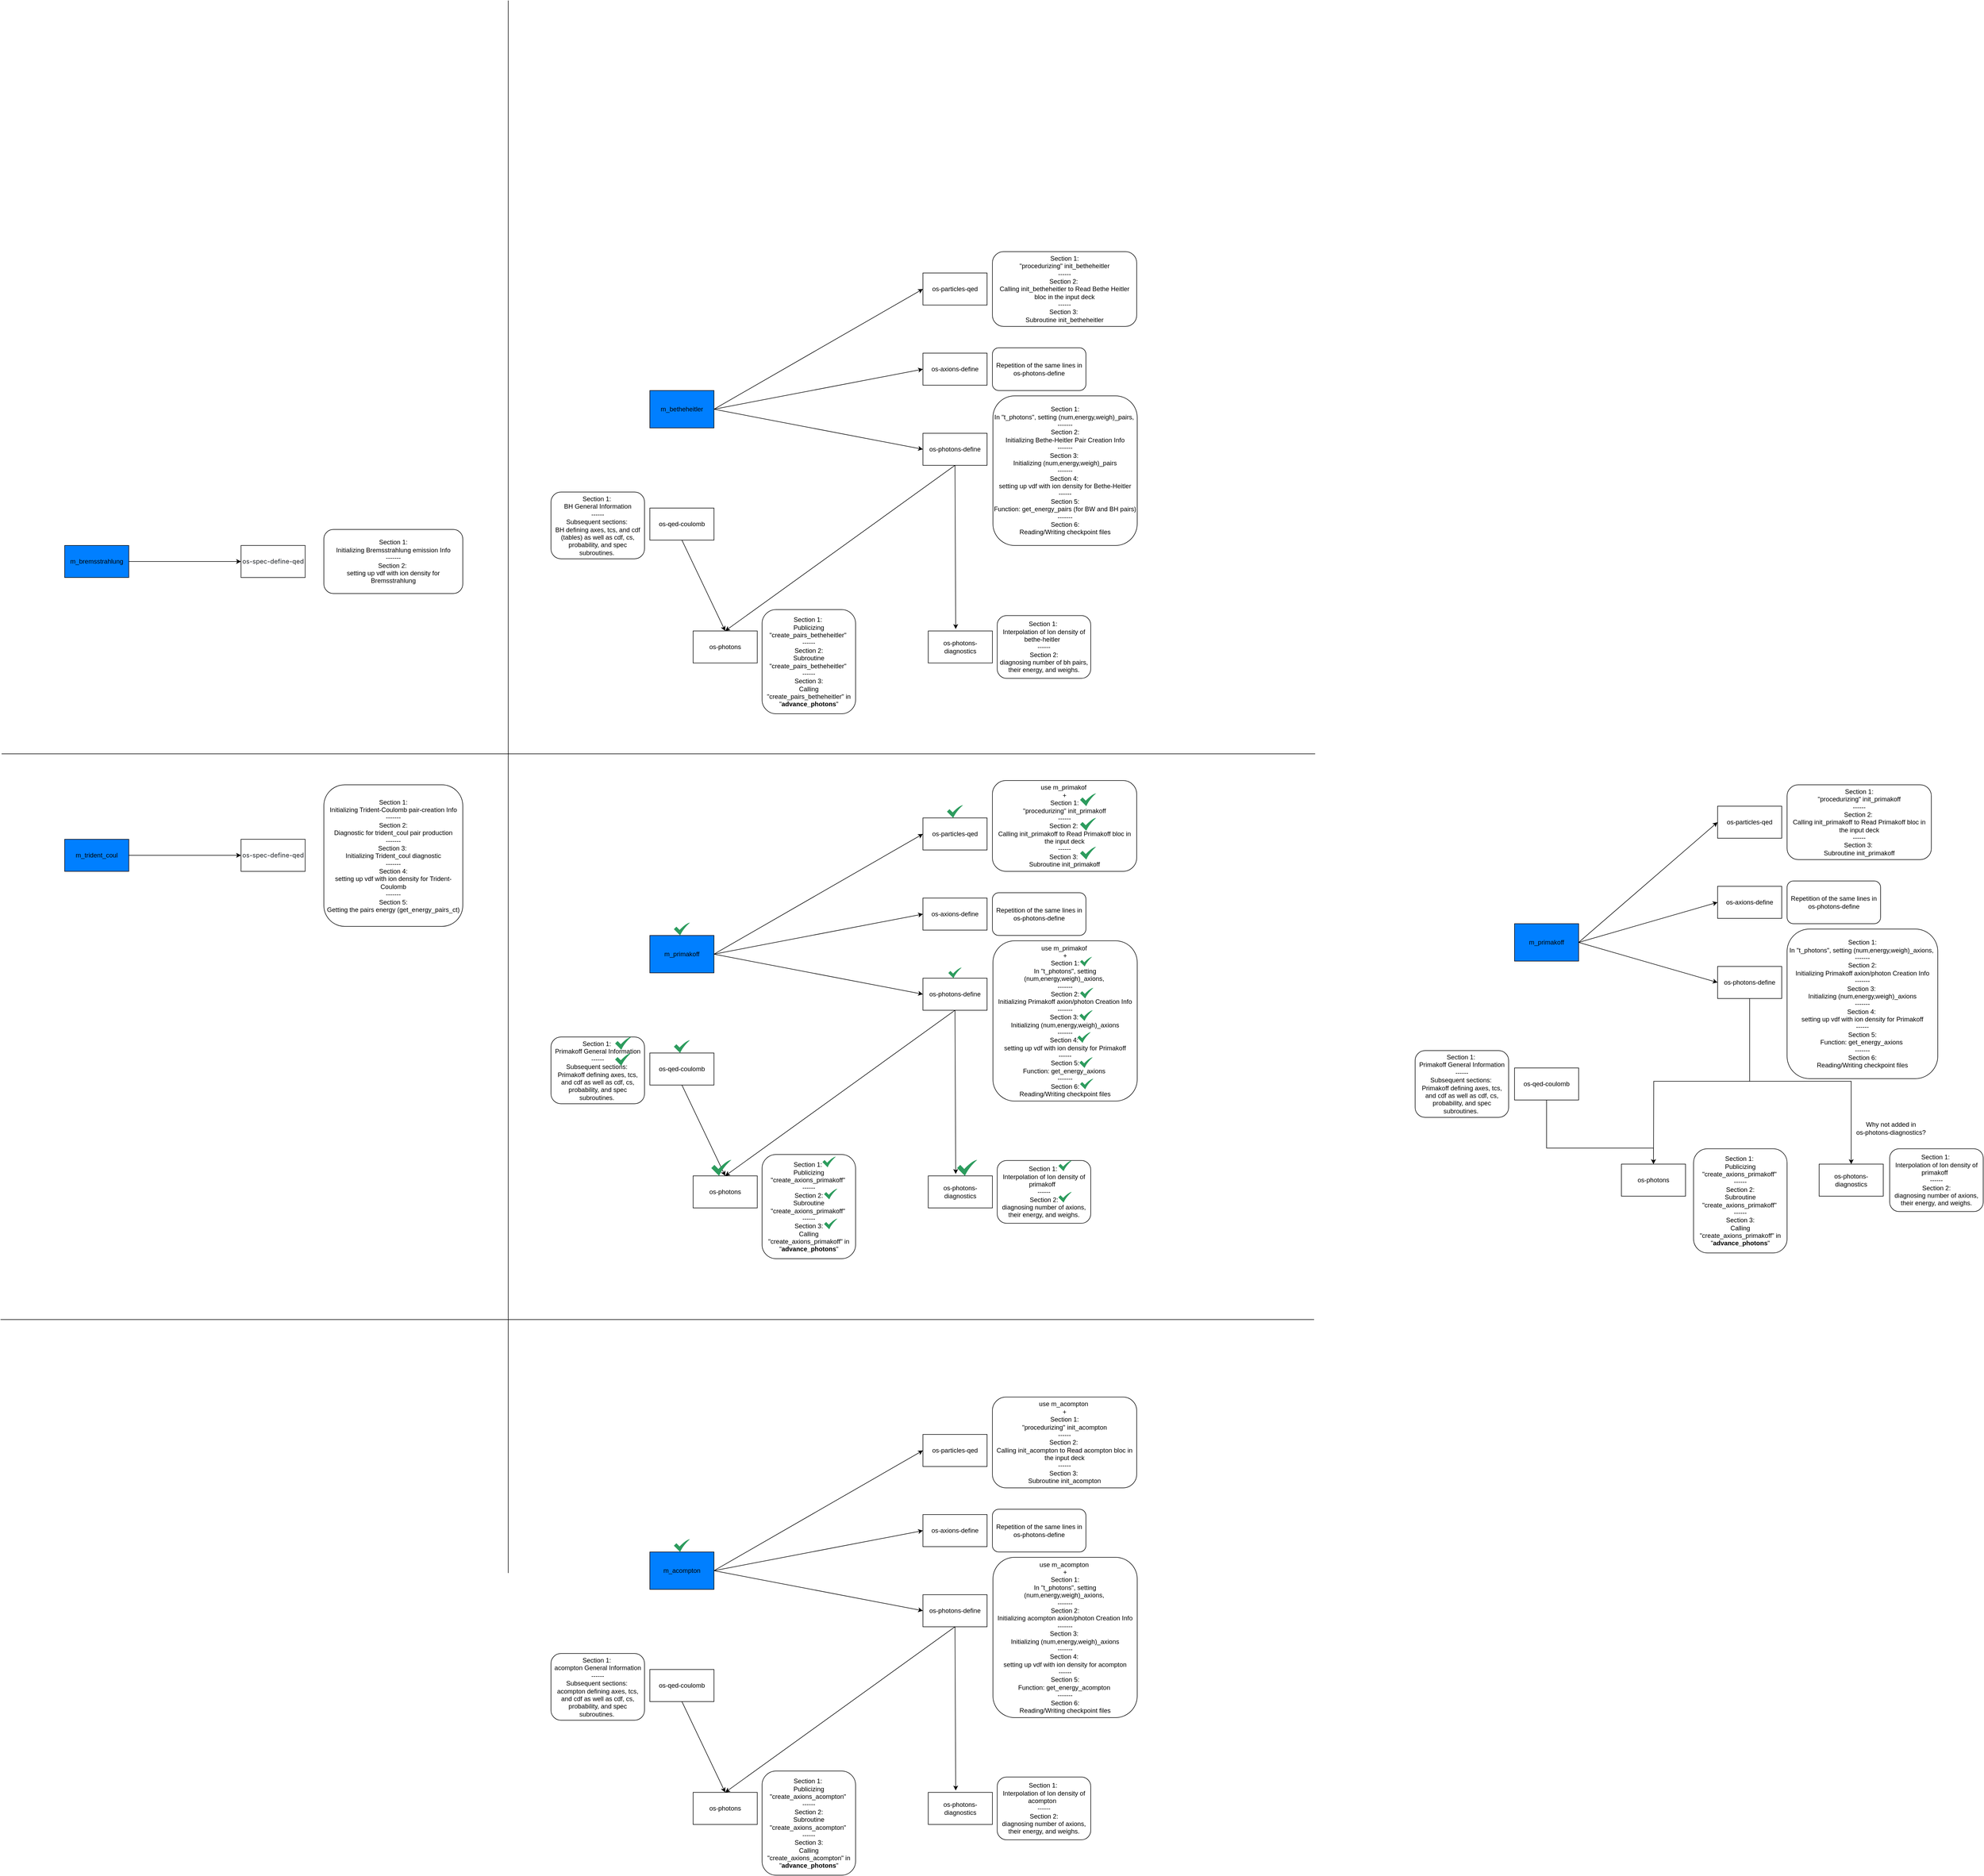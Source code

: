 <mxfile version="26.1.0">
  <diagram name="Page-1" id="VRbGhbcaT4jTud78ZenN">
    <mxGraphModel dx="3021" dy="2285" grid="1" gridSize="10" guides="1" tooltips="1" connect="1" arrows="1" fold="1" page="1" pageScale="1" pageWidth="850" pageHeight="1100" math="0" shadow="0">
      <root>
        <mxCell id="0" />
        <mxCell id="1" parent="0" />
        <mxCell id="RWk9WnBIg7F_4jbduYXB-1" value="m_betheheitler" style="rounded=0;whiteSpace=wrap;html=1;fillColor=#007FFF;" parent="1" vertex="1">
          <mxGeometry x="905" y="-320" width="120" height="70" as="geometry" />
        </mxCell>
        <mxCell id="RWk9WnBIg7F_4jbduYXB-2" value="os-axions-define" style="rounded=0;whiteSpace=wrap;html=1;" parent="1" vertex="1">
          <mxGeometry x="1416" y="-390" width="120" height="60" as="geometry" />
        </mxCell>
        <mxCell id="RWk9WnBIg7F_4jbduYXB-3" value="os-photons-define" style="rounded=0;whiteSpace=wrap;html=1;" parent="1" vertex="1">
          <mxGeometry x="1416" y="-240" width="120" height="60" as="geometry" />
        </mxCell>
        <mxCell id="RWk9WnBIg7F_4jbduYXB-4" value="os-particles-qed" style="rounded=0;whiteSpace=wrap;html=1;" parent="1" vertex="1">
          <mxGeometry x="1416" y="-540" width="120" height="60" as="geometry" />
        </mxCell>
        <mxCell id="RWk9WnBIg7F_4jbduYXB-14" style="edgeStyle=orthogonalEdgeStyle;rounded=0;orthogonalLoop=1;jettySize=auto;html=1;exitX=1;exitY=0.5;exitDx=0;exitDy=0;entryX=0;entryY=0.5;entryDx=0;entryDy=0;" parent="1" source="RWk9WnBIg7F_4jbduYXB-5" target="RWk9WnBIg7F_4jbduYXB-8" edge="1">
          <mxGeometry relative="1" as="geometry" />
        </mxCell>
        <mxCell id="RWk9WnBIg7F_4jbduYXB-5" value="m_bremsstrahlung" style="rounded=0;whiteSpace=wrap;html=1;fillColor=#007FFF;" parent="1" vertex="1">
          <mxGeometry x="-190" y="-30" width="120" height="60" as="geometry" />
        </mxCell>
        <mxCell id="RWk9WnBIg7F_4jbduYXB-6" value="&lt;span style=&quot;color: rgb(31, 35, 40); font-family: -apple-system, BlinkMacSystemFont, &amp;quot;Segoe UI&amp;quot;, &amp;quot;Noto Sans&amp;quot;, Helvetica, Arial, sans-serif, &amp;quot;Apple Color Emoji&amp;quot;, &amp;quot;Segoe UI Emoji&amp;quot;; text-align: start; background-color: rgb(255, 255, 255);&quot;&gt;&lt;font style=&quot;font-size: 12px;&quot;&gt;os-spec-define-qed&lt;/font&gt;&lt;/span&gt;" style="rounded=0;whiteSpace=wrap;html=1;" parent="1" vertex="1">
          <mxGeometry x="140" y="520" width="120" height="60" as="geometry" />
        </mxCell>
        <mxCell id="RWk9WnBIg7F_4jbduYXB-15" style="edgeStyle=orthogonalEdgeStyle;rounded=0;orthogonalLoop=1;jettySize=auto;html=1;exitX=1;exitY=0.5;exitDx=0;exitDy=0;entryX=0;entryY=0.5;entryDx=0;entryDy=0;" parent="1" source="RWk9WnBIg7F_4jbduYXB-7" target="RWk9WnBIg7F_4jbduYXB-6" edge="1">
          <mxGeometry relative="1" as="geometry" />
        </mxCell>
        <mxCell id="RWk9WnBIg7F_4jbduYXB-7" value="m_trident_coul" style="rounded=0;whiteSpace=wrap;html=1;fillColor=#007FFF;" parent="1" vertex="1">
          <mxGeometry x="-190" y="520" width="120" height="60" as="geometry" />
        </mxCell>
        <mxCell id="RWk9WnBIg7F_4jbduYXB-8" value="&lt;span style=&quot;color: rgb(31, 35, 40); font-family: -apple-system, BlinkMacSystemFont, &amp;quot;Segoe UI&amp;quot;, &amp;quot;Noto Sans&amp;quot;, Helvetica, Arial, sans-serif, &amp;quot;Apple Color Emoji&amp;quot;, &amp;quot;Segoe UI Emoji&amp;quot;; text-align: start; background-color: rgb(255, 255, 255);&quot;&gt;&lt;font style=&quot;font-size: 12px;&quot;&gt;os-spec-define-qed&lt;/font&gt;&lt;/span&gt;" style="rounded=0;whiteSpace=wrap;html=1;" parent="1" vertex="1">
          <mxGeometry x="140" y="-30" width="120" height="60" as="geometry" />
        </mxCell>
        <mxCell id="RWk9WnBIg7F_4jbduYXB-16" value="" style="endArrow=none;html=1;rounded=0;" parent="1" edge="1">
          <mxGeometry width="50" height="50" relative="1" as="geometry">
            <mxPoint x="640" y="1893.333" as="sourcePoint" />
            <mxPoint x="640" y="-1050" as="targetPoint" />
          </mxGeometry>
        </mxCell>
        <mxCell id="RWk9WnBIg7F_4jbduYXB-17" value="" style="endArrow=none;html=1;rounded=0;" parent="1" edge="1">
          <mxGeometry width="50" height="50" relative="1" as="geometry">
            <mxPoint x="2150" y="360" as="sourcePoint" />
            <mxPoint x="-308" y="360" as="targetPoint" />
          </mxGeometry>
        </mxCell>
        <mxCell id="RWk9WnBIg7F_4jbduYXB-18" value="&lt;div&gt;Section 1:&lt;/div&gt;&lt;div&gt;In &quot;t_photons&quot;, setting (num,energy,weigh)_pairs,&amp;nbsp;&lt;br&gt;&lt;/div&gt;&lt;div&gt;-------&lt;/div&gt;Section 2:&lt;div&gt;Initializing Bethe-Heitler Pair Creation Info&lt;/div&gt;&lt;div&gt;-------&lt;/div&gt;&lt;div&gt;Section 3:&amp;nbsp;&lt;/div&gt;&lt;div&gt;Initializing&amp;nbsp;&lt;span style=&quot;background-color: initial;&quot;&gt;(num,energy,weigh)_pairs&lt;/span&gt;&lt;/div&gt;&lt;div&gt;-------&lt;/div&gt;&lt;div&gt;Section 4:&amp;nbsp;&lt;/div&gt;&lt;div&gt;setting up vdf with ion density for Bethe-Heitler&lt;/div&gt;&lt;div&gt;------&lt;/div&gt;&lt;div&gt;Section 5:&lt;/div&gt;&lt;div&gt;Function: get_energy_pairs (for BW and BH pairs)&lt;/div&gt;&lt;div&gt;-------&lt;/div&gt;&lt;div&gt;Section 6:&lt;/div&gt;&lt;div&gt;Reading/Writing checkpoint files&lt;/div&gt;" style="rounded=1;whiteSpace=wrap;html=1;" parent="1" vertex="1">
          <mxGeometry x="1547" y="-310" width="270" height="280" as="geometry" />
        </mxCell>
        <mxCell id="RWk9WnBIg7F_4jbduYXB-19" value="Section 1:&lt;div&gt;&quot;procedurizing&quot;&amp;nbsp;init_betheheitler&lt;/div&gt;&lt;div&gt;------&lt;/div&gt;&lt;div&gt;Section 2:&amp;nbsp;&lt;/div&gt;&lt;div&gt;Calling init_betheheitler to&amp;nbsp;Read Bethe Heitler bloc in the input deck&lt;/div&gt;&lt;div&gt;------&lt;/div&gt;&lt;div&gt;Section 3:&amp;nbsp;&lt;/div&gt;&lt;div&gt;Subroutine init_betheheitler&lt;/div&gt;" style="rounded=1;whiteSpace=wrap;html=1;" parent="1" vertex="1">
          <mxGeometry x="1546" y="-580" width="270" height="140" as="geometry" />
        </mxCell>
        <mxCell id="RWk9WnBIg7F_4jbduYXB-27" value="Repetition of the same lines in os-photons-define" style="rounded=1;whiteSpace=wrap;html=1;" parent="1" vertex="1">
          <mxGeometry x="1546" y="-400" width="175" height="80" as="geometry" />
        </mxCell>
        <mxCell id="P1NVYwnlqDmwQnl8Z5pu-1" value="Section 1:&lt;div&gt;Initializing Bremsstrahlung emission Info&lt;/div&gt;&lt;div&gt;-------&lt;/div&gt;&lt;div&gt;Section 2:&amp;nbsp;&lt;/div&gt;&lt;div&gt;setting up vdf with ion density for Bremsstrahlung&lt;/div&gt;" style="rounded=1;whiteSpace=wrap;html=1;" parent="1" vertex="1">
          <mxGeometry x="295" y="-60" width="260" height="120" as="geometry" />
        </mxCell>
        <mxCell id="P1NVYwnlqDmwQnl8Z5pu-2" value="Section 1:&lt;div&gt;Initializing Trident-Coulomb pair-creation Info&lt;/div&gt;&lt;div&gt;-------&lt;/div&gt;&lt;div&gt;Section 2:&lt;/div&gt;&lt;div&gt;Diagnostic for trident_coul pair production&lt;/div&gt;&lt;div&gt;-------&lt;/div&gt;&lt;div&gt;Section 3:&amp;nbsp;&lt;/div&gt;&lt;div&gt;Initializing Trident_coul diagnostic&lt;/div&gt;&lt;div&gt;-------&lt;/div&gt;&lt;div&gt;Section 4:&lt;/div&gt;&lt;div&gt;setting up vdf with ion density for Trident-Coulomb&lt;/div&gt;&lt;div&gt;-------&lt;/div&gt;&lt;div&gt;Section 5:&lt;/div&gt;&lt;div&gt;&lt;div&gt;Getting the pairs energy (get_energy_pairs_ct)&lt;/div&gt;&lt;/div&gt;" style="rounded=1;whiteSpace=wrap;html=1;" parent="1" vertex="1">
          <mxGeometry x="295" y="418" width="260" height="265" as="geometry" />
        </mxCell>
        <mxCell id="P1NVYwnlqDmwQnl8Z5pu-3" value="os-photons-diagnostics" style="rounded=0;whiteSpace=wrap;html=1;" parent="1" vertex="1">
          <mxGeometry x="1426" y="130" width="120" height="60" as="geometry" />
        </mxCell>
        <mxCell id="P1NVYwnlqDmwQnl8Z5pu-4" value="os-photons&lt;span style=&quot;color: rgba(0, 0, 0, 0); font-family: monospace; font-size: 0px; text-align: start; text-wrap-mode: nowrap;&quot;&gt;%3CmxGraphModel%3E%3Croot%3E%3CmxCell%20id%3D%220%22%2F%3E%3CmxCell%20id%3D%221%22%20parent%3D%220%22%2F%3E%3CmxCell%20id%3D%222%22%20value%3D%22os-photons-diagnostics%22%20style%3D%22rounded%3D0%3BwhiteSpace%3Dwrap%3Bhtml%3D1%3B%22%20vertex%3D%221%22%20parent%3D%221%22%3E%3CmxGeometry%20x%3D%221020%22%20y%3D%22-10%22%20width%3D%22120%22%20height%3D%2260%22%20as%3D%22geometry%22%2F%3E%3C%2FmxCell%3E%3C%2Froot%3E%3C%2FmxGraphModel%3E&lt;/span&gt;&lt;span style=&quot;color: rgba(0, 0, 0, 0); font-family: monospace; font-size: 0px; text-align: start; text-wrap-mode: nowrap;&quot;&gt;%3CmxGraphModel%3E%3Croot%3E%3CmxCell%20id%3D%220%22%2F%3E%3CmxCell%20id%3D%221%22%20parent%3D%220%22%2F%3E%3CmxCell%20id%3D%222%22%20value%3D%22os-photons-diagnostics%22%20style%3D%22rounded%3D0%3BwhiteSpace%3Dwrap%3Bhtml%3D1%3B%22%20vertex%3D%221%22%20parent%3D%221%22%3E%3CmxGeometry%20x%3D%221020%22%20y%3D%22-10%22%20width%3D%22120%22%20height%3D%2260%22%20as%3D%22geometry%22%2F%3E%3C%2FmxCell%3E%3C%2Froot%3E%3C%2FmxGraphModel%3E&lt;/span&gt;" style="rounded=0;whiteSpace=wrap;html=1;" parent="1" vertex="1">
          <mxGeometry x="986" y="130" width="120" height="60" as="geometry" />
        </mxCell>
        <mxCell id="P1NVYwnlqDmwQnl8Z5pu-5" value="os-qed-coulomb&lt;span style=&quot;color: rgba(0, 0, 0, 0); font-family: monospace; font-size: 0px; text-align: start; text-wrap-mode: nowrap;&quot;&gt;%3CmxGraphModel%3E%3Croot%3E%3CmxCell%20id%3D%220%22%2F%3E%3CmxCell%20id%3D%221%22%20parent%3D%220%22%2F%3E%3CmxCell%20id%3D%222%22%20value%3D%22os-photons-diagnostics%22%20style%3D%22rounded%3D0%3BwhiteSpace%3Dwrap%3Bhtml%3D1%3B%22%20vertex%3D%221%22%20parent%3D%221%22%3E%3CmxGeometry%20x%3D%221020%22%20y%3D%22-10%22%20width%3D%22120%22%20height%3D%2260%22%20as%3D%22geometry%22%2F%3E%3C%2FmxCell%3E%3C%2Froot%3E%3C%2FmxGraphModel%3E&lt;/span&gt;&lt;span style=&quot;color: rgba(0, 0, 0, 0); font-family: monospace; font-size: 0px; text-align: start; text-wrap-mode: nowrap;&quot;&gt;%3CmxGraphModel%3E%3Croot%3E%3CmxCell%20id%3D%220%22%2F%3E%3CmxCell%20id%3D%221%22%20parent%3D%220%22%2F%3E%3CmxCell%20id%3D%222%22%20value%3D%22os-photons-diagnostics%22%20style%3D%22rounded%3D0%3BwhiteSpace%3Dwrap%3Bhtml%3D1%3B%22%20vertex%3D%221%22%20parent%3D%221%22%3E%3CmxGeometry%20x%3D%221020%22%20y%3D%22-10%22%20width%3D%22120%22%20height%3D%2260%22%20as%3D%22geometry%22%2F%3E%3C%2FmxCell%3E%3C%2Froot%3E%3C%2FmxGraphModel%3E&lt;/span&gt;" style="rounded=0;whiteSpace=wrap;html=1;" parent="1" vertex="1">
          <mxGeometry x="905" y="-100" width="120" height="60" as="geometry" />
        </mxCell>
        <mxCell id="P1NVYwnlqDmwQnl8Z5pu-8" value="" style="endArrow=classic;html=1;rounded=0;exitX=1;exitY=0.5;exitDx=0;exitDy=0;entryX=0;entryY=0.5;entryDx=0;entryDy=0;" parent="1" source="RWk9WnBIg7F_4jbduYXB-1" target="RWk9WnBIg7F_4jbduYXB-4" edge="1">
          <mxGeometry width="50" height="50" relative="1" as="geometry">
            <mxPoint x="1485" y="-340" as="sourcePoint" />
            <mxPoint x="1535" y="-390" as="targetPoint" />
          </mxGeometry>
        </mxCell>
        <mxCell id="P1NVYwnlqDmwQnl8Z5pu-9" value="" style="endArrow=classic;html=1;rounded=0;exitX=1;exitY=0.5;exitDx=0;exitDy=0;entryX=0;entryY=0.5;entryDx=0;entryDy=0;" parent="1" source="RWk9WnBIg7F_4jbduYXB-1" target="RWk9WnBIg7F_4jbduYXB-2" edge="1">
          <mxGeometry width="50" height="50" relative="1" as="geometry">
            <mxPoint x="1485" y="-340" as="sourcePoint" />
            <mxPoint x="1535" y="-390" as="targetPoint" />
          </mxGeometry>
        </mxCell>
        <mxCell id="P1NVYwnlqDmwQnl8Z5pu-10" value="" style="endArrow=classic;html=1;rounded=0;exitX=1;exitY=0.5;exitDx=0;exitDy=0;entryX=0;entryY=0.5;entryDx=0;entryDy=0;" parent="1" source="RWk9WnBIg7F_4jbduYXB-1" target="RWk9WnBIg7F_4jbduYXB-3" edge="1">
          <mxGeometry width="50" height="50" relative="1" as="geometry">
            <mxPoint x="1485" y="-340" as="sourcePoint" />
            <mxPoint x="1535" y="-390" as="targetPoint" />
          </mxGeometry>
        </mxCell>
        <mxCell id="P1NVYwnlqDmwQnl8Z5pu-13" value="Section 1:&amp;nbsp;&lt;div&gt;BH General Information&lt;/div&gt;&lt;div&gt;------&lt;/div&gt;&lt;div&gt;Subsequent sections:&amp;nbsp;&lt;/div&gt;&lt;div&gt;BH defining axes, tcs, and cdf (tables) as well as cdf, cs, probability, and spec subroutines.&amp;nbsp;&lt;/div&gt;" style="rounded=1;whiteSpace=wrap;html=1;" parent="1" vertex="1">
          <mxGeometry x="720" y="-130" width="175" height="125" as="geometry" />
        </mxCell>
        <mxCell id="P1NVYwnlqDmwQnl8Z5pu-26" value="m_primakoff" style="rounded=0;whiteSpace=wrap;html=1;fillColor=#007FFF;" parent="1" vertex="1">
          <mxGeometry x="2523" y="678" width="120" height="70" as="geometry" />
        </mxCell>
        <mxCell id="P1NVYwnlqDmwQnl8Z5pu-27" value="os-axions-define" style="rounded=0;whiteSpace=wrap;html=1;" parent="1" vertex="1">
          <mxGeometry x="2903" y="608" width="120" height="60" as="geometry" />
        </mxCell>
        <mxCell id="P1NVYwnlqDmwQnl8Z5pu-28" style="edgeStyle=orthogonalEdgeStyle;rounded=0;orthogonalLoop=1;jettySize=auto;html=1;exitX=0.5;exitY=1;exitDx=0;exitDy=0;" parent="1" source="P1NVYwnlqDmwQnl8Z5pu-30" edge="1">
          <mxGeometry relative="1" as="geometry">
            <mxPoint x="2783" y="1128" as="targetPoint" />
          </mxGeometry>
        </mxCell>
        <mxCell id="P1NVYwnlqDmwQnl8Z5pu-29" style="edgeStyle=orthogonalEdgeStyle;rounded=0;orthogonalLoop=1;jettySize=auto;html=1;exitX=0.5;exitY=1;exitDx=0;exitDy=0;entryX=0.5;entryY=0;entryDx=0;entryDy=0;" parent="1" source="P1NVYwnlqDmwQnl8Z5pu-30" target="P1NVYwnlqDmwQnl8Z5pu-35" edge="1">
          <mxGeometry relative="1" as="geometry" />
        </mxCell>
        <mxCell id="P1NVYwnlqDmwQnl8Z5pu-30" value="os-photons-define" style="rounded=0;whiteSpace=wrap;html=1;" parent="1" vertex="1">
          <mxGeometry x="2903" y="758.0" width="120" height="60" as="geometry" />
        </mxCell>
        <mxCell id="P1NVYwnlqDmwQnl8Z5pu-31" value="os-particles-qed" style="rounded=0;whiteSpace=wrap;html=1;" parent="1" vertex="1">
          <mxGeometry x="2903" y="458" width="120" height="60" as="geometry" />
        </mxCell>
        <mxCell id="P1NVYwnlqDmwQnl8Z5pu-33" value="Section 1:&lt;div&gt;&quot;procedurizing&quot;&amp;nbsp;init_primakoff&lt;/div&gt;&lt;div&gt;------&lt;/div&gt;&lt;div&gt;Section 2:&amp;nbsp;&lt;/div&gt;&lt;div&gt;Calling init_primakoff&amp;nbsp;to&amp;nbsp;Read Primakoff bloc in the input deck&lt;/div&gt;&lt;div&gt;------&lt;/div&gt;&lt;div&gt;Section 3:&amp;nbsp;&lt;/div&gt;&lt;div&gt;Subroutine&amp;nbsp;&lt;span style=&quot;background-color: initial;&quot;&gt;init_primakoff&lt;/span&gt;&lt;/div&gt;" style="rounded=1;whiteSpace=wrap;html=1;" parent="1" vertex="1">
          <mxGeometry x="3033" y="418" width="270" height="140" as="geometry" />
        </mxCell>
        <mxCell id="P1NVYwnlqDmwQnl8Z5pu-34" value="Repetition of the same lines in os-photons-define" style="rounded=1;whiteSpace=wrap;html=1;" parent="1" vertex="1">
          <mxGeometry x="3033" y="598" width="175" height="80" as="geometry" />
        </mxCell>
        <mxCell id="P1NVYwnlqDmwQnl8Z5pu-35" value="os-photons-diagnostics" style="rounded=0;whiteSpace=wrap;html=1;" parent="1" vertex="1">
          <mxGeometry x="3093" y="1128" width="120" height="60" as="geometry" />
        </mxCell>
        <mxCell id="P1NVYwnlqDmwQnl8Z5pu-36" value="os-photons&lt;span style=&quot;color: rgba(0, 0, 0, 0); font-family: monospace; font-size: 0px; text-align: start; text-wrap-mode: nowrap;&quot;&gt;%3CmxGraphModel%3E%3Croot%3E%3CmxCell%20id%3D%220%22%2F%3E%3CmxCell%20id%3D%221%22%20parent%3D%220%22%2F%3E%3CmxCell%20id%3D%222%22%20value%3D%22os-photons-diagnostics%22%20style%3D%22rounded%3D0%3BwhiteSpace%3Dwrap%3Bhtml%3D1%3B%22%20vertex%3D%221%22%20parent%3D%221%22%3E%3CmxGeometry%20x%3D%221020%22%20y%3D%22-10%22%20width%3D%22120%22%20height%3D%2260%22%20as%3D%22geometry%22%2F%3E%3C%2FmxCell%3E%3C%2Froot%3E%3C%2FmxGraphModel%3E&lt;/span&gt;&lt;span style=&quot;color: rgba(0, 0, 0, 0); font-family: monospace; font-size: 0px; text-align: start; text-wrap-mode: nowrap;&quot;&gt;%3CmxGraphModel%3E%3Croot%3E%3CmxCell%20id%3D%220%22%2F%3E%3CmxCell%20id%3D%221%22%20parent%3D%220%22%2F%3E%3CmxCell%20id%3D%222%22%20value%3D%22os-photons-diagnostics%22%20style%3D%22rounded%3D0%3BwhiteSpace%3Dwrap%3Bhtml%3D1%3B%22%20vertex%3D%221%22%20parent%3D%221%22%3E%3CmxGeometry%20x%3D%221020%22%20y%3D%22-10%22%20width%3D%22120%22%20height%3D%2260%22%20as%3D%22geometry%22%2F%3E%3C%2FmxCell%3E%3C%2Froot%3E%3C%2FmxGraphModel%3E&lt;/span&gt;" style="rounded=0;whiteSpace=wrap;html=1;" parent="1" vertex="1">
          <mxGeometry x="2723" y="1128" width="120" height="60" as="geometry" />
        </mxCell>
        <mxCell id="P1NVYwnlqDmwQnl8Z5pu-37" style="edgeStyle=orthogonalEdgeStyle;rounded=0;orthogonalLoop=1;jettySize=auto;html=1;exitX=0.5;exitY=1;exitDx=0;exitDy=0;entryX=0.5;entryY=0;entryDx=0;entryDy=0;" parent="1" source="P1NVYwnlqDmwQnl8Z5pu-38" target="P1NVYwnlqDmwQnl8Z5pu-36" edge="1">
          <mxGeometry relative="1" as="geometry">
            <Array as="points">
              <mxPoint x="2583" y="1098" />
              <mxPoint x="2783" y="1098" />
            </Array>
          </mxGeometry>
        </mxCell>
        <mxCell id="P1NVYwnlqDmwQnl8Z5pu-38" value="os-qed-coulomb&lt;span style=&quot;color: rgba(0, 0, 0, 0); font-family: monospace; font-size: 0px; text-align: start; text-wrap-mode: nowrap;&quot;&gt;%3CmxGraphModel%3E%3Croot%3E%3CmxCell%20id%3D%220%22%2F%3E%3CmxCell%20id%3D%221%22%20parent%3D%220%22%2F%3E%3CmxCell%20id%3D%222%22%20value%3D%22os-photons-diagnostics%22%20style%3D%22rounded%3D0%3BwhiteSpace%3Dwrap%3Bhtml%3D1%3B%22%20vertex%3D%221%22%20parent%3D%221%22%3E%3CmxGeometry%20x%3D%221020%22%20y%3D%22-10%22%20width%3D%22120%22%20height%3D%2260%22%20as%3D%22geometry%22%2F%3E%3C%2FmxCell%3E%3C%2Froot%3E%3C%2FmxGraphModel%3E&lt;/span&gt;&lt;span style=&quot;color: rgba(0, 0, 0, 0); font-family: monospace; font-size: 0px; text-align: start; text-wrap-mode: nowrap;&quot;&gt;%3CmxGraphModel%3E%3Croot%3E%3CmxCell%20id%3D%220%22%2F%3E%3CmxCell%20id%3D%221%22%20parent%3D%220%22%2F%3E%3CmxCell%20id%3D%222%22%20value%3D%22os-photons-diagnostics%22%20style%3D%22rounded%3D0%3BwhiteSpace%3Dwrap%3Bhtml%3D1%3B%22%20vertex%3D%221%22%20parent%3D%221%22%3E%3CmxGeometry%20x%3D%221020%22%20y%3D%22-10%22%20width%3D%22120%22%20height%3D%2260%22%20as%3D%22geometry%22%2F%3E%3C%2FmxCell%3E%3C%2Froot%3E%3C%2FmxGraphModel%3E&lt;/span&gt;" style="rounded=0;whiteSpace=wrap;html=1;" parent="1" vertex="1">
          <mxGeometry x="2523" y="948.0" width="120" height="60" as="geometry" />
        </mxCell>
        <mxCell id="P1NVYwnlqDmwQnl8Z5pu-39" value="" style="endArrow=classic;html=1;rounded=0;exitX=1;exitY=0.5;exitDx=0;exitDy=0;entryX=0;entryY=0.5;entryDx=0;entryDy=0;" parent="1" source="P1NVYwnlqDmwQnl8Z5pu-26" target="P1NVYwnlqDmwQnl8Z5pu-31" edge="1">
          <mxGeometry width="50" height="50" relative="1" as="geometry">
            <mxPoint x="3103" y="658" as="sourcePoint" />
            <mxPoint x="3153" y="608" as="targetPoint" />
          </mxGeometry>
        </mxCell>
        <mxCell id="P1NVYwnlqDmwQnl8Z5pu-40" value="" style="endArrow=classic;html=1;rounded=0;exitX=1;exitY=0.5;exitDx=0;exitDy=0;entryX=0;entryY=0.5;entryDx=0;entryDy=0;" parent="1" source="P1NVYwnlqDmwQnl8Z5pu-26" target="P1NVYwnlqDmwQnl8Z5pu-27" edge="1">
          <mxGeometry width="50" height="50" relative="1" as="geometry">
            <mxPoint x="3103" y="658" as="sourcePoint" />
            <mxPoint x="3153" y="608" as="targetPoint" />
          </mxGeometry>
        </mxCell>
        <mxCell id="P1NVYwnlqDmwQnl8Z5pu-41" value="" style="endArrow=classic;html=1;rounded=0;exitX=1;exitY=0.5;exitDx=0;exitDy=0;entryX=0;entryY=0.5;entryDx=0;entryDy=0;" parent="1" source="P1NVYwnlqDmwQnl8Z5pu-26" target="P1NVYwnlqDmwQnl8Z5pu-30" edge="1">
          <mxGeometry width="50" height="50" relative="1" as="geometry">
            <mxPoint x="3103" y="658" as="sourcePoint" />
            <mxPoint x="3153" y="608" as="targetPoint" />
          </mxGeometry>
        </mxCell>
        <mxCell id="P1NVYwnlqDmwQnl8Z5pu-42" value="Section 1:&amp;nbsp;&lt;div&gt;Primakoff General Information&lt;/div&gt;&lt;div&gt;------&lt;/div&gt;&lt;div&gt;Subsequent sections:&amp;nbsp;&lt;/div&gt;&lt;div&gt;Primakoff defining axes, tcs, and cdf as well as cdf, cs, probability, and spec subroutines.&amp;nbsp;&lt;/div&gt;" style="rounded=1;whiteSpace=wrap;html=1;" parent="1" vertex="1">
          <mxGeometry x="2337" y="915.5" width="175" height="125" as="geometry" />
        </mxCell>
        <mxCell id="P1NVYwnlqDmwQnl8Z5pu-43" value="Why not added in&lt;div&gt;os-photons-diagnostics?&lt;/div&gt;" style="text;html=1;align=center;verticalAlign=middle;resizable=0;points=[];autosize=1;strokeColor=none;fillColor=none;" parent="1" vertex="1">
          <mxGeometry x="3152" y="1040.5" width="150" height="40" as="geometry" />
        </mxCell>
        <mxCell id="P1NVYwnlqDmwQnl8Z5pu-45" value="Section 1:&amp;nbsp;&lt;div&gt;Publicizing &quot;create_pairs_betheheitler&quot;&amp;nbsp;&lt;/div&gt;&lt;div&gt;------&lt;/div&gt;&lt;div&gt;&lt;span style=&quot;background-color: initial;&quot;&gt;Section 2:&lt;/span&gt;&lt;/div&gt;&lt;div&gt;Subroutine &quot;&lt;span style=&quot;background-color: initial;&quot;&gt;create_pairs_betheheitler&quot;&amp;nbsp;&lt;/span&gt;&lt;/div&gt;&lt;div&gt;&lt;span style=&quot;background-color: initial;&quot;&gt;------&lt;/span&gt;&lt;/div&gt;&lt;div&gt;&lt;span style=&quot;background-color: initial;&quot;&gt;Section 3:&lt;/span&gt;&lt;/div&gt;&lt;div&gt;Calling &quot;&lt;span style=&quot;background-color: initial;&quot;&gt;create_pairs_betheheitler&quot; in &quot;&lt;b&gt;advance_photons&lt;/b&gt;&quot;&lt;/span&gt;&lt;/div&gt;" style="rounded=1;whiteSpace=wrap;html=1;" parent="1" vertex="1">
          <mxGeometry x="1115" y="90" width="175" height="195" as="geometry" />
        </mxCell>
        <mxCell id="P1NVYwnlqDmwQnl8Z5pu-46" value="Section 1:&amp;nbsp;&lt;div&gt;Publicizing &quot;create_axions_primakoff&quot;&amp;nbsp;&lt;/div&gt;&lt;div&gt;------&lt;/div&gt;&lt;div&gt;&lt;span style=&quot;background-color: initial;&quot;&gt;Section 2:&lt;/span&gt;&lt;/div&gt;&lt;div&gt;Subroutine &quot;create_axions_primakoff&lt;span style=&quot;background-color: initial;&quot;&gt;&quot;&amp;nbsp;&lt;/span&gt;&lt;/div&gt;&lt;div&gt;&lt;span style=&quot;background-color: initial;&quot;&gt;------&lt;/span&gt;&lt;/div&gt;&lt;div&gt;&lt;span style=&quot;background-color: initial;&quot;&gt;Section 3:&lt;/span&gt;&lt;/div&gt;&lt;div&gt;Calling &quot;create_axions_primakoff&lt;span style=&quot;background-color: initial;&quot;&gt;&quot; in &quot;&lt;b&gt;advance_photons&lt;/b&gt;&quot;&lt;/span&gt;&lt;/div&gt;" style="rounded=1;whiteSpace=wrap;html=1;" parent="1" vertex="1">
          <mxGeometry x="2858" y="1099.25" width="175" height="195" as="geometry" />
        </mxCell>
        <mxCell id="P1NVYwnlqDmwQnl8Z5pu-47" value="Section 1:&amp;nbsp;&lt;div&gt;Interpolation of Ion density of bethe-heitler&amp;nbsp;&amp;nbsp;&lt;/div&gt;&lt;div&gt;------&lt;/div&gt;&lt;div&gt;&lt;span style=&quot;background-color: initial;&quot;&gt;Section 2:&lt;/span&gt;&lt;/div&gt;&lt;div&gt;diagnosing number of bh pairs, their energy, and weighs.&lt;/div&gt;" style="rounded=1;whiteSpace=wrap;html=1;" parent="1" vertex="1">
          <mxGeometry x="1555" y="101.25" width="175" height="117.5" as="geometry" />
        </mxCell>
        <mxCell id="P1NVYwnlqDmwQnl8Z5pu-48" value="" style="endArrow=classic;html=1;rounded=0;exitX=0.5;exitY=1;exitDx=0;exitDy=0;entryX=0.5;entryY=0;entryDx=0;entryDy=0;" parent="1" source="P1NVYwnlqDmwQnl8Z5pu-5" target="P1NVYwnlqDmwQnl8Z5pu-4" edge="1">
          <mxGeometry width="50" height="50" relative="1" as="geometry">
            <mxPoint x="1255" y="30" as="sourcePoint" />
            <mxPoint x="1305" y="-20" as="targetPoint" />
          </mxGeometry>
        </mxCell>
        <mxCell id="P1NVYwnlqDmwQnl8Z5pu-49" value="" style="endArrow=classic;html=1;rounded=0;exitX=0.5;exitY=1;exitDx=0;exitDy=0;entryX=0.5;entryY=0;entryDx=0;entryDy=0;" parent="1" source="RWk9WnBIg7F_4jbduYXB-3" target="P1NVYwnlqDmwQnl8Z5pu-4" edge="1">
          <mxGeometry width="50" height="50" relative="1" as="geometry">
            <mxPoint x="1255" y="30" as="sourcePoint" />
            <mxPoint x="1305" y="-20" as="targetPoint" />
          </mxGeometry>
        </mxCell>
        <mxCell id="P1NVYwnlqDmwQnl8Z5pu-50" value="" style="endArrow=classic;html=1;rounded=0;exitX=0.5;exitY=1;exitDx=0;exitDy=0;entryX=0.428;entryY=-0.061;entryDx=0;entryDy=0;entryPerimeter=0;" parent="1" source="RWk9WnBIg7F_4jbduYXB-3" target="P1NVYwnlqDmwQnl8Z5pu-3" edge="1">
          <mxGeometry width="50" height="50" relative="1" as="geometry">
            <mxPoint x="1255" y="30" as="sourcePoint" />
            <mxPoint x="1305" y="-20" as="targetPoint" />
          </mxGeometry>
        </mxCell>
        <mxCell id="P1NVYwnlqDmwQnl8Z5pu-52" value="m_primakoff" style="rounded=0;whiteSpace=wrap;html=1;fillColor=#007FFF;" parent="1" vertex="1">
          <mxGeometry x="905" y="700" width="120" height="70" as="geometry" />
        </mxCell>
        <mxCell id="P1NVYwnlqDmwQnl8Z5pu-53" value="os-axions-define" style="rounded=0;whiteSpace=wrap;html=1;" parent="1" vertex="1">
          <mxGeometry x="1416" y="630" width="120" height="60" as="geometry" />
        </mxCell>
        <mxCell id="P1NVYwnlqDmwQnl8Z5pu-54" value="os-photons-define" style="rounded=0;whiteSpace=wrap;html=1;" parent="1" vertex="1">
          <mxGeometry x="1416" y="780" width="120" height="60" as="geometry" />
        </mxCell>
        <mxCell id="P1NVYwnlqDmwQnl8Z5pu-55" value="os-particles-qed" style="rounded=0;whiteSpace=wrap;html=1;" parent="1" vertex="1">
          <mxGeometry x="1416" y="480" width="120" height="60" as="geometry" />
        </mxCell>
        <mxCell id="P1NVYwnlqDmwQnl8Z5pu-56" value="&lt;div&gt;&lt;div&gt;use m_primakof&amp;nbsp;&lt;/div&gt;&lt;div&gt;+&lt;/div&gt;&lt;/div&gt;&lt;div&gt;Section 1:&lt;/div&gt;&lt;div&gt;In &quot;t_photons&quot;, setting (num,energy,weigh)_axions,&amp;nbsp;&lt;br&gt;&lt;/div&gt;&lt;div&gt;-------&lt;/div&gt;Section 2:&lt;div&gt;Initializing Primakoff axion/photon Creation Info&lt;/div&gt;&lt;div&gt;-------&lt;/div&gt;&lt;div&gt;Section 3:&amp;nbsp;&lt;/div&gt;&lt;div&gt;Initializing&amp;nbsp;&lt;span style=&quot;background-color: initial;&quot;&gt;(num,energy,weigh)_axions&lt;/span&gt;&lt;/div&gt;&lt;div&gt;-------&lt;/div&gt;&lt;div&gt;Section 4:&amp;nbsp;&lt;/div&gt;&lt;div&gt;setting up vdf with ion density for Primakoff&lt;/div&gt;&lt;div&gt;------&lt;/div&gt;&lt;div&gt;Section 5:&lt;/div&gt;&lt;div&gt;Function: get_energy_axions&amp;nbsp;&lt;/div&gt;&lt;div&gt;-------&lt;/div&gt;&lt;div&gt;Section 6:&lt;/div&gt;&lt;div&gt;Reading/Writing checkpoint files&lt;/div&gt;" style="rounded=1;whiteSpace=wrap;html=1;" parent="1" vertex="1">
          <mxGeometry x="1547" y="710" width="270" height="300" as="geometry" />
        </mxCell>
        <mxCell id="P1NVYwnlqDmwQnl8Z5pu-57" value="&lt;div&gt;use m_primakof&amp;nbsp;&lt;/div&gt;&lt;div&gt;+&lt;/div&gt;Section 1:&lt;div&gt;&quot;procedurizing&quot;&amp;nbsp;init_primakoff&lt;/div&gt;&lt;div&gt;------&lt;/div&gt;&lt;div&gt;Section 2:&amp;nbsp;&lt;/div&gt;&lt;div&gt;Calling init_primakoff&amp;nbsp;to&amp;nbsp;Read Primakoff bloc in the input deck&lt;/div&gt;&lt;div&gt;------&lt;/div&gt;&lt;div&gt;Section 3:&amp;nbsp;&lt;/div&gt;&lt;div&gt;Subroutine&amp;nbsp;&lt;span style=&quot;background-color: initial;&quot;&gt;init_primakoff&lt;/span&gt;&lt;/div&gt;" style="rounded=1;whiteSpace=wrap;html=1;" parent="1" vertex="1">
          <mxGeometry x="1546" y="410" width="270" height="170" as="geometry" />
        </mxCell>
        <mxCell id="P1NVYwnlqDmwQnl8Z5pu-58" value="Repetition of the same lines in os-photons-define" style="rounded=1;whiteSpace=wrap;html=1;" parent="1" vertex="1">
          <mxGeometry x="1546" y="620" width="175" height="80" as="geometry" />
        </mxCell>
        <mxCell id="P1NVYwnlqDmwQnl8Z5pu-59" value="os-photons-diagnostics" style="rounded=0;whiteSpace=wrap;html=1;" parent="1" vertex="1">
          <mxGeometry x="1426" y="1150" width="120" height="60" as="geometry" />
        </mxCell>
        <mxCell id="P1NVYwnlqDmwQnl8Z5pu-60" value="os-photons&lt;span style=&quot;color: rgba(0, 0, 0, 0); font-family: monospace; font-size: 0px; text-align: start; text-wrap-mode: nowrap;&quot;&gt;%3CmxGraphModel%3E%3Croot%3E%3CmxCell%20id%3D%220%22%2F%3E%3CmxCell%20id%3D%221%22%20parent%3D%220%22%2F%3E%3CmxCell%20id%3D%222%22%20value%3D%22os-photons-diagnostics%22%20style%3D%22rounded%3D0%3BwhiteSpace%3Dwrap%3Bhtml%3D1%3B%22%20vertex%3D%221%22%20parent%3D%221%22%3E%3CmxGeometry%20x%3D%221020%22%20y%3D%22-10%22%20width%3D%22120%22%20height%3D%2260%22%20as%3D%22geometry%22%2F%3E%3C%2FmxCell%3E%3C%2Froot%3E%3C%2FmxGraphModel%3E&lt;/span&gt;&lt;span style=&quot;color: rgba(0, 0, 0, 0); font-family: monospace; font-size: 0px; text-align: start; text-wrap-mode: nowrap;&quot;&gt;%3CmxGraphModel%3E%3Croot%3E%3CmxCell%20id%3D%220%22%2F%3E%3CmxCell%20id%3D%221%22%20parent%3D%220%22%2F%3E%3CmxCell%20id%3D%222%22%20value%3D%22os-photons-diagnostics%22%20style%3D%22rounded%3D0%3BwhiteSpace%3Dwrap%3Bhtml%3D1%3B%22%20vertex%3D%221%22%20parent%3D%221%22%3E%3CmxGeometry%20x%3D%221020%22%20y%3D%22-10%22%20width%3D%22120%22%20height%3D%2260%22%20as%3D%22geometry%22%2F%3E%3C%2FmxCell%3E%3C%2Froot%3E%3C%2FmxGraphModel%3E&lt;/span&gt;" style="rounded=0;whiteSpace=wrap;html=1;" parent="1" vertex="1">
          <mxGeometry x="986" y="1150" width="120" height="60" as="geometry" />
        </mxCell>
        <mxCell id="P1NVYwnlqDmwQnl8Z5pu-61" value="os-qed-coulomb&lt;span style=&quot;color: rgba(0, 0, 0, 0); font-family: monospace; font-size: 0px; text-align: start; text-wrap-mode: nowrap;&quot;&gt;%3CmxGraphModel%3E%3Croot%3E%3CmxCell%20id%3D%220%22%2F%3E%3CmxCell%20id%3D%221%22%20parent%3D%220%22%2F%3E%3CmxCell%20id%3D%222%22%20value%3D%22os-photons-diagnostics%22%20style%3D%22rounded%3D0%3BwhiteSpace%3Dwrap%3Bhtml%3D1%3B%22%20vertex%3D%221%22%20parent%3D%221%22%3E%3CmxGeometry%20x%3D%221020%22%20y%3D%22-10%22%20width%3D%22120%22%20height%3D%2260%22%20as%3D%22geometry%22%2F%3E%3C%2FmxCell%3E%3C%2Froot%3E%3C%2FmxGraphModel%3E&lt;/span&gt;&lt;span style=&quot;color: rgba(0, 0, 0, 0); font-family: monospace; font-size: 0px; text-align: start; text-wrap-mode: nowrap;&quot;&gt;%3CmxGraphModel%3E%3Croot%3E%3CmxCell%20id%3D%220%22%2F%3E%3CmxCell%20id%3D%221%22%20parent%3D%220%22%2F%3E%3CmxCell%20id%3D%222%22%20value%3D%22os-photons-diagnostics%22%20style%3D%22rounded%3D0%3BwhiteSpace%3Dwrap%3Bhtml%3D1%3B%22%20vertex%3D%221%22%20parent%3D%221%22%3E%3CmxGeometry%20x%3D%221020%22%20y%3D%22-10%22%20width%3D%22120%22%20height%3D%2260%22%20as%3D%22geometry%22%2F%3E%3C%2FmxCell%3E%3C%2Froot%3E%3C%2FmxGraphModel%3E&lt;/span&gt;" style="rounded=0;whiteSpace=wrap;html=1;" parent="1" vertex="1">
          <mxGeometry x="905" y="920" width="120" height="60" as="geometry" />
        </mxCell>
        <mxCell id="P1NVYwnlqDmwQnl8Z5pu-62" value="" style="endArrow=classic;html=1;rounded=0;exitX=1;exitY=0.5;exitDx=0;exitDy=0;entryX=0;entryY=0.5;entryDx=0;entryDy=0;" parent="1" source="P1NVYwnlqDmwQnl8Z5pu-52" target="P1NVYwnlqDmwQnl8Z5pu-55" edge="1">
          <mxGeometry width="50" height="50" relative="1" as="geometry">
            <mxPoint x="1485" y="680" as="sourcePoint" />
            <mxPoint x="1535" y="630" as="targetPoint" />
          </mxGeometry>
        </mxCell>
        <mxCell id="P1NVYwnlqDmwQnl8Z5pu-63" value="" style="endArrow=classic;html=1;rounded=0;exitX=1;exitY=0.5;exitDx=0;exitDy=0;entryX=0;entryY=0.5;entryDx=0;entryDy=0;" parent="1" source="P1NVYwnlqDmwQnl8Z5pu-52" target="P1NVYwnlqDmwQnl8Z5pu-53" edge="1">
          <mxGeometry width="50" height="50" relative="1" as="geometry">
            <mxPoint x="1485" y="680" as="sourcePoint" />
            <mxPoint x="1535" y="630" as="targetPoint" />
          </mxGeometry>
        </mxCell>
        <mxCell id="P1NVYwnlqDmwQnl8Z5pu-64" value="" style="endArrow=classic;html=1;rounded=0;exitX=1;exitY=0.5;exitDx=0;exitDy=0;entryX=0;entryY=0.5;entryDx=0;entryDy=0;" parent="1" source="P1NVYwnlqDmwQnl8Z5pu-52" target="P1NVYwnlqDmwQnl8Z5pu-54" edge="1">
          <mxGeometry width="50" height="50" relative="1" as="geometry">
            <mxPoint x="1485" y="680" as="sourcePoint" />
            <mxPoint x="1535" y="630" as="targetPoint" />
          </mxGeometry>
        </mxCell>
        <mxCell id="P1NVYwnlqDmwQnl8Z5pu-65" value="Section 1:&amp;nbsp;&lt;div&gt;Primakoff General Information&lt;/div&gt;&lt;div&gt;------&lt;/div&gt;&lt;div&gt;Subsequent sections:&amp;nbsp;&lt;/div&gt;&lt;div&gt;Primakoff defining axes, tcs, and cdf as well as cdf, cs, probability, and spec subroutines.&amp;nbsp;&lt;/div&gt;" style="rounded=1;whiteSpace=wrap;html=1;" parent="1" vertex="1">
          <mxGeometry x="720" y="890" width="175" height="125" as="geometry" />
        </mxCell>
        <mxCell id="P1NVYwnlqDmwQnl8Z5pu-66" value="Section 1:&amp;nbsp;&lt;div&gt;Publicizing &quot;create_axions_primakoff&quot;&amp;nbsp;&lt;/div&gt;&lt;div&gt;------&lt;/div&gt;&lt;div&gt;&lt;span style=&quot;background-color: initial;&quot;&gt;Section 2:&lt;/span&gt;&lt;/div&gt;&lt;div&gt;Subroutine &quot;create_axions_primakoff&lt;span style=&quot;background-color: initial;&quot;&gt;&quot;&amp;nbsp;&lt;/span&gt;&lt;/div&gt;&lt;div&gt;&lt;span style=&quot;background-color: initial;&quot;&gt;------&lt;/span&gt;&lt;/div&gt;&lt;div&gt;&lt;span style=&quot;background-color: initial;&quot;&gt;Section 3:&lt;/span&gt;&lt;/div&gt;&lt;div&gt;Calling &quot;create_axions_primakoff&lt;span style=&quot;background-color: initial;&quot;&gt;&quot; in &quot;&lt;b&gt;advance_photons&lt;/b&gt;&quot;&lt;/span&gt;&lt;/div&gt;" style="rounded=1;whiteSpace=wrap;html=1;" parent="1" vertex="1">
          <mxGeometry x="1115" y="1110" width="175" height="195" as="geometry" />
        </mxCell>
        <mxCell id="P1NVYwnlqDmwQnl8Z5pu-67" value="Section 1:&amp;nbsp;&lt;div&gt;Interpolation of Ion density of primakoff&amp;nbsp;&amp;nbsp;&lt;/div&gt;&lt;div&gt;------&lt;/div&gt;&lt;div&gt;&lt;span style=&quot;background-color: initial;&quot;&gt;Section 2:&lt;/span&gt;&lt;/div&gt;&lt;div&gt;diagnosing number of axions, their energy, and weighs.&lt;/div&gt;" style="rounded=1;whiteSpace=wrap;html=1;" parent="1" vertex="1">
          <mxGeometry x="1555" y="1121.25" width="175" height="117.5" as="geometry" />
        </mxCell>
        <mxCell id="P1NVYwnlqDmwQnl8Z5pu-68" value="" style="endArrow=classic;html=1;rounded=0;exitX=0.5;exitY=1;exitDx=0;exitDy=0;entryX=0.5;entryY=0;entryDx=0;entryDy=0;" parent="1" source="P1NVYwnlqDmwQnl8Z5pu-61" target="P1NVYwnlqDmwQnl8Z5pu-60" edge="1">
          <mxGeometry width="50" height="50" relative="1" as="geometry">
            <mxPoint x="1255" y="1050" as="sourcePoint" />
            <mxPoint x="1305" y="1000" as="targetPoint" />
          </mxGeometry>
        </mxCell>
        <mxCell id="P1NVYwnlqDmwQnl8Z5pu-69" value="" style="endArrow=classic;html=1;rounded=0;exitX=0.5;exitY=1;exitDx=0;exitDy=0;entryX=0.5;entryY=0;entryDx=0;entryDy=0;" parent="1" source="P1NVYwnlqDmwQnl8Z5pu-54" target="P1NVYwnlqDmwQnl8Z5pu-60" edge="1">
          <mxGeometry width="50" height="50" relative="1" as="geometry">
            <mxPoint x="1255" y="1050" as="sourcePoint" />
            <mxPoint x="1305" y="1000" as="targetPoint" />
          </mxGeometry>
        </mxCell>
        <mxCell id="P1NVYwnlqDmwQnl8Z5pu-70" value="" style="endArrow=classic;html=1;rounded=0;exitX=0.5;exitY=1;exitDx=0;exitDy=0;entryX=0.428;entryY=-0.061;entryDx=0;entryDy=0;entryPerimeter=0;" parent="1" source="P1NVYwnlqDmwQnl8Z5pu-54" target="P1NVYwnlqDmwQnl8Z5pu-59" edge="1">
          <mxGeometry width="50" height="50" relative="1" as="geometry">
            <mxPoint x="1255" y="1050" as="sourcePoint" />
            <mxPoint x="1305" y="1000" as="targetPoint" />
          </mxGeometry>
        </mxCell>
        <mxCell id="P1NVYwnlqDmwQnl8Z5pu-71" value="&lt;div&gt;Section 1:&lt;/div&gt;&lt;div&gt;In &quot;t_photons&quot;, setting (num,energy,weigh)_axions,&amp;nbsp;&lt;br&gt;&lt;/div&gt;&lt;div&gt;-------&lt;/div&gt;Section 2:&lt;div&gt;Initializing Primakoff axion/photon Creation Info&lt;/div&gt;&lt;div&gt;-------&lt;/div&gt;&lt;div&gt;Section 3:&amp;nbsp;&lt;/div&gt;&lt;div&gt;Initializing&amp;nbsp;&lt;span style=&quot;background-color: initial;&quot;&gt;(num,energy,weigh)_axions&lt;/span&gt;&lt;/div&gt;&lt;div&gt;-------&lt;/div&gt;&lt;div&gt;Section 4:&amp;nbsp;&lt;/div&gt;&lt;div&gt;setting up vdf with ion density for Primakoff&lt;/div&gt;&lt;div&gt;------&lt;/div&gt;&lt;div&gt;Section 5:&lt;/div&gt;&lt;div&gt;Function: get_energy_axions&amp;nbsp;&lt;/div&gt;&lt;div&gt;-------&lt;/div&gt;&lt;div&gt;Section 6:&lt;/div&gt;&lt;div&gt;Reading/Writing checkpoint files&lt;/div&gt;" style="rounded=1;whiteSpace=wrap;html=1;" parent="1" vertex="1">
          <mxGeometry x="3033" y="688" width="282" height="280" as="geometry" />
        </mxCell>
        <mxCell id="P1NVYwnlqDmwQnl8Z5pu-72" value="Section 1:&amp;nbsp;&lt;div&gt;Interpolation of Ion density of primakoff&amp;nbsp;&amp;nbsp;&lt;/div&gt;&lt;div&gt;------&lt;/div&gt;&lt;div&gt;&lt;span style=&quot;background-color: initial;&quot;&gt;Section 2:&lt;/span&gt;&lt;/div&gt;&lt;div&gt;diagnosing number of axions, their energy, and weighs.&lt;/div&gt;" style="rounded=1;whiteSpace=wrap;html=1;" parent="1" vertex="1">
          <mxGeometry x="3225" y="1099.25" width="175" height="117.5" as="geometry" />
        </mxCell>
        <mxCell id="P1NVYwnlqDmwQnl8Z5pu-75" value="" style="sketch=0;html=1;aspect=fixed;strokeColor=none;shadow=0;align=center;fillColor=#2D9C5E;verticalAlign=top;labelPosition=center;verticalLabelPosition=bottom;shape=mxgraph.gcp2.check" parent="1" vertex="1">
          <mxGeometry x="950" y="676" width="30" height="24" as="geometry" />
        </mxCell>
        <mxCell id="P1NVYwnlqDmwQnl8Z5pu-79" value="" style="sketch=0;html=1;aspect=fixed;strokeColor=none;shadow=0;align=center;fillColor=#2D9C5E;verticalAlign=top;labelPosition=center;verticalLabelPosition=bottom;shape=mxgraph.gcp2.check" parent="1" vertex="1">
          <mxGeometry x="1710" y="434" width="30" height="24" as="geometry" />
        </mxCell>
        <mxCell id="P1NVYwnlqDmwQnl8Z5pu-80" value="" style="sketch=0;html=1;aspect=fixed;strokeColor=none;shadow=0;align=center;fillColor=#2D9C5E;verticalAlign=top;labelPosition=center;verticalLabelPosition=bottom;shape=mxgraph.gcp2.check" parent="1" vertex="1">
          <mxGeometry x="1710" y="480" width="30" height="24" as="geometry" />
        </mxCell>
        <mxCell id="P1NVYwnlqDmwQnl8Z5pu-81" value="" style="sketch=0;html=1;aspect=fixed;strokeColor=none;shadow=0;align=center;fillColor=#2D9C5E;verticalAlign=top;labelPosition=center;verticalLabelPosition=bottom;shape=mxgraph.gcp2.check" parent="1" vertex="1">
          <mxGeometry x="840" y="890" width="30" height="24" as="geometry" />
        </mxCell>
        <mxCell id="P1NVYwnlqDmwQnl8Z5pu-82" value="" style="sketch=0;html=1;aspect=fixed;strokeColor=none;shadow=0;align=center;fillColor=#2D9C5E;verticalAlign=top;labelPosition=center;verticalLabelPosition=bottom;shape=mxgraph.gcp2.check" parent="1" vertex="1">
          <mxGeometry x="840" y="920" width="30" height="24" as="geometry" />
        </mxCell>
        <mxCell id="P1NVYwnlqDmwQnl8Z5pu-83" value="" style="sketch=0;html=1;aspect=fixed;strokeColor=none;shadow=0;align=center;fillColor=#2D9C5E;verticalAlign=top;labelPosition=center;verticalLabelPosition=bottom;shape=mxgraph.gcp2.check" parent="1" vertex="1">
          <mxGeometry x="950" y="896" width="30" height="24" as="geometry" />
        </mxCell>
        <mxCell id="P1NVYwnlqDmwQnl8Z5pu-84" value="" style="sketch=0;html=1;aspect=fixed;strokeColor=none;shadow=0;align=center;fillColor=#2D9C5E;verticalAlign=top;labelPosition=center;verticalLabelPosition=bottom;shape=mxgraph.gcp2.check" parent="1" vertex="1">
          <mxGeometry x="1710" y="534" width="30" height="24" as="geometry" />
        </mxCell>
        <mxCell id="P1NVYwnlqDmwQnl8Z5pu-85" value="" style="sketch=0;html=1;aspect=fixed;strokeColor=none;shadow=0;align=center;fillColor=#2D9C5E;verticalAlign=top;labelPosition=center;verticalLabelPosition=bottom;shape=mxgraph.gcp2.check" parent="1" vertex="1">
          <mxGeometry x="1710" y="740" width="22.5" height="18" as="geometry" />
        </mxCell>
        <mxCell id="P1NVYwnlqDmwQnl8Z5pu-88" value="" style="sketch=0;html=1;aspect=fixed;strokeColor=none;shadow=0;align=center;fillColor=#2D9C5E;verticalAlign=top;labelPosition=center;verticalLabelPosition=bottom;shape=mxgraph.gcp2.check" parent="1" vertex="1">
          <mxGeometry x="1708.75" y="840" width="25" height="20" as="geometry" />
        </mxCell>
        <mxCell id="P1NVYwnlqDmwQnl8Z5pu-93" value="" style="sketch=0;html=1;aspect=fixed;strokeColor=none;shadow=0;align=center;fillColor=#2D9C5E;verticalAlign=top;labelPosition=center;verticalLabelPosition=bottom;shape=mxgraph.gcp2.check" parent="1" vertex="1">
          <mxGeometry x="1710" y="798" width="25" height="20" as="geometry" />
        </mxCell>
        <mxCell id="P1NVYwnlqDmwQnl8Z5pu-94" value="" style="sketch=0;html=1;aspect=fixed;strokeColor=none;shadow=0;align=center;fillColor=#2D9C5E;verticalAlign=top;labelPosition=center;verticalLabelPosition=bottom;shape=mxgraph.gcp2.check" parent="1" vertex="1">
          <mxGeometry x="1705" y="881" width="25" height="20" as="geometry" />
        </mxCell>
        <mxCell id="P1NVYwnlqDmwQnl8Z5pu-95" value="" style="sketch=0;html=1;aspect=fixed;strokeColor=none;shadow=0;align=center;fillColor=#2D9C5E;verticalAlign=top;labelPosition=center;verticalLabelPosition=bottom;shape=mxgraph.gcp2.check" parent="1" vertex="1">
          <mxGeometry x="1708.75" y="928" width="25" height="20" as="geometry" />
        </mxCell>
        <mxCell id="P1NVYwnlqDmwQnl8Z5pu-96" value="" style="sketch=0;html=1;aspect=fixed;strokeColor=none;shadow=0;align=center;fillColor=#2D9C5E;verticalAlign=top;labelPosition=center;verticalLabelPosition=bottom;shape=mxgraph.gcp2.check" parent="1" vertex="1">
          <mxGeometry x="1710" y="968" width="25" height="20" as="geometry" />
        </mxCell>
        <mxCell id="P1NVYwnlqDmwQnl8Z5pu-97" value="" style="sketch=0;html=1;aspect=fixed;strokeColor=none;shadow=0;align=center;fillColor=#2D9C5E;verticalAlign=top;labelPosition=center;verticalLabelPosition=bottom;shape=mxgraph.gcp2.check" parent="1" vertex="1">
          <mxGeometry x="1463.5" y="760" width="25" height="20" as="geometry" />
        </mxCell>
        <mxCell id="P1NVYwnlqDmwQnl8Z5pu-98" value="" style="sketch=0;html=1;aspect=fixed;strokeColor=none;shadow=0;align=center;fillColor=#2D9C5E;verticalAlign=top;labelPosition=center;verticalLabelPosition=bottom;shape=mxgraph.gcp2.check" parent="1" vertex="1">
          <mxGeometry x="1461" y="456" width="30" height="24" as="geometry" />
        </mxCell>
        <mxCell id="P1NVYwnlqDmwQnl8Z5pu-99" value="" style="sketch=0;html=1;aspect=fixed;strokeColor=none;shadow=0;align=center;fillColor=#2D9C5E;verticalAlign=top;labelPosition=center;verticalLabelPosition=bottom;shape=mxgraph.gcp2.check" parent="1" vertex="1">
          <mxGeometry x="1669.5" y="1121.25" width="25" height="20" as="geometry" />
        </mxCell>
        <mxCell id="P1NVYwnlqDmwQnl8Z5pu-100" value="" style="sketch=0;html=1;aspect=fixed;strokeColor=none;shadow=0;align=center;fillColor=#2D9C5E;verticalAlign=top;labelPosition=center;verticalLabelPosition=bottom;shape=mxgraph.gcp2.check" parent="1" vertex="1">
          <mxGeometry x="1228" y="1114" width="25" height="20" as="geometry" />
        </mxCell>
        <mxCell id="P1NVYwnlqDmwQnl8Z5pu-101" value="" style="sketch=0;html=1;aspect=fixed;strokeColor=none;shadow=0;align=center;fillColor=#2D9C5E;verticalAlign=top;labelPosition=center;verticalLabelPosition=bottom;shape=mxgraph.gcp2.check" parent="1" vertex="1">
          <mxGeometry x="1669.5" y="1180" width="25" height="20" as="geometry" />
        </mxCell>
        <mxCell id="P1NVYwnlqDmwQnl8Z5pu-102" value="" style="sketch=0;html=1;aspect=fixed;strokeColor=none;shadow=0;align=center;fillColor=#2D9C5E;verticalAlign=top;labelPosition=center;verticalLabelPosition=bottom;shape=mxgraph.gcp2.check" parent="1" vertex="1">
          <mxGeometry x="1231" y="1174" width="25" height="20" as="geometry" />
        </mxCell>
        <mxCell id="P1NVYwnlqDmwQnl8Z5pu-103" value="" style="sketch=0;html=1;aspect=fixed;strokeColor=none;shadow=0;align=center;fillColor=#2D9C5E;verticalAlign=top;labelPosition=center;verticalLabelPosition=bottom;shape=mxgraph.gcp2.check" parent="1" vertex="1">
          <mxGeometry x="1231" y="1230" width="25" height="20" as="geometry" />
        </mxCell>
        <mxCell id="vVsUfGjXLqC1GAe2peMV-1" value="" style="sketch=0;html=1;aspect=fixed;strokeColor=none;shadow=0;align=center;fillColor=#2D9C5E;verticalAlign=top;labelPosition=center;verticalLabelPosition=bottom;shape=mxgraph.gcp2.check" parent="1" vertex="1">
          <mxGeometry x="1020" y="1120" width="37.5" height="30" as="geometry" />
        </mxCell>
        <mxCell id="xAQa2vmBrpAdzw5jYy5Q-3" value="" style="sketch=0;html=1;aspect=fixed;strokeColor=none;shadow=0;align=center;fillColor=#2D9C5E;verticalAlign=top;labelPosition=center;verticalLabelPosition=bottom;shape=mxgraph.gcp2.check" parent="1" vertex="1">
          <mxGeometry x="1480" y="1120" width="37.5" height="30" as="geometry" />
        </mxCell>
        <mxCell id="JFBT5RQmRZLoWsospSP8-1" value="m_acompton" style="rounded=0;whiteSpace=wrap;html=1;fillColor=#007FFF;" vertex="1" parent="1">
          <mxGeometry x="905" y="1854" width="120" height="70" as="geometry" />
        </mxCell>
        <mxCell id="JFBT5RQmRZLoWsospSP8-2" value="os-axions-define" style="rounded=0;whiteSpace=wrap;html=1;" vertex="1" parent="1">
          <mxGeometry x="1416" y="1784" width="120" height="60" as="geometry" />
        </mxCell>
        <mxCell id="JFBT5RQmRZLoWsospSP8-3" value="os-photons-define" style="rounded=0;whiteSpace=wrap;html=1;" vertex="1" parent="1">
          <mxGeometry x="1416" y="1934" width="120" height="60" as="geometry" />
        </mxCell>
        <mxCell id="JFBT5RQmRZLoWsospSP8-4" value="os-particles-qed" style="rounded=0;whiteSpace=wrap;html=1;" vertex="1" parent="1">
          <mxGeometry x="1416" y="1634" width="120" height="60" as="geometry" />
        </mxCell>
        <mxCell id="JFBT5RQmRZLoWsospSP8-5" value="&lt;div&gt;&lt;div&gt;use m_acompton&amp;nbsp;&lt;/div&gt;&lt;div&gt;+&lt;/div&gt;&lt;/div&gt;&lt;div&gt;Section 1:&lt;/div&gt;&lt;div&gt;In &quot;t_photons&quot;, setting (num,energy,weigh)_axions,&amp;nbsp;&lt;br&gt;&lt;/div&gt;&lt;div&gt;-------&lt;/div&gt;Section 2:&lt;div&gt;Initializing acompton&amp;nbsp;axion/photon Creation Info&lt;/div&gt;&lt;div&gt;-------&lt;/div&gt;&lt;div&gt;Section 3:&amp;nbsp;&lt;/div&gt;&lt;div&gt;Initializing&amp;nbsp;&lt;span style=&quot;background-color: initial;&quot;&gt;(num,energy,weigh)_axions&lt;/span&gt;&lt;/div&gt;&lt;div&gt;-------&lt;/div&gt;&lt;div&gt;Section 4:&amp;nbsp;&lt;/div&gt;&lt;div&gt;setting up vdf with ion density for&amp;nbsp;&lt;span style=&quot;background-color: transparent; color: light-dark(rgb(0, 0, 0), rgb(255, 255, 255));&quot;&gt;acompton&lt;/span&gt;&lt;/div&gt;&lt;div&gt;------&lt;/div&gt;&lt;div&gt;Section 5:&lt;/div&gt;&lt;div&gt;Function: get_energy_acompton&amp;nbsp;&lt;/div&gt;&lt;div&gt;-------&lt;/div&gt;&lt;div&gt;Section 6:&lt;/div&gt;&lt;div&gt;Reading/Writing checkpoint files&lt;/div&gt;" style="rounded=1;whiteSpace=wrap;html=1;" vertex="1" parent="1">
          <mxGeometry x="1547" y="1864" width="270" height="300" as="geometry" />
        </mxCell>
        <mxCell id="JFBT5RQmRZLoWsospSP8-6" value="&lt;div&gt;use m_acompton&amp;nbsp;&lt;/div&gt;&lt;div&gt;+&lt;/div&gt;Section 1:&lt;div&gt;&quot;procedurizing&quot;&amp;nbsp;init_&lt;span style=&quot;background-color: transparent; color: light-dark(rgb(0, 0, 0), rgb(255, 255, 255));&quot;&gt;acompton&lt;/span&gt;&lt;/div&gt;&lt;div&gt;------&lt;/div&gt;&lt;div&gt;Section 2:&amp;nbsp;&lt;/div&gt;&lt;div&gt;Calling init_acompton&amp;nbsp;to&amp;nbsp;Read acompton&amp;nbsp;bloc in the input deck&lt;/div&gt;&lt;div&gt;------&lt;/div&gt;&lt;div&gt;Section 3:&amp;nbsp;&lt;/div&gt;&lt;div&gt;Subroutine&amp;nbsp;&lt;span style=&quot;background-color: initial;&quot;&gt;init_&lt;/span&gt;&lt;span style=&quot;background-color: transparent; color: light-dark(rgb(0, 0, 0), rgb(255, 255, 255));&quot;&gt;acompton&lt;/span&gt;&lt;/div&gt;" style="rounded=1;whiteSpace=wrap;html=1;" vertex="1" parent="1">
          <mxGeometry x="1546" y="1564" width="270" height="170" as="geometry" />
        </mxCell>
        <mxCell id="JFBT5RQmRZLoWsospSP8-7" value="Repetition of the same lines in os-photons-define" style="rounded=1;whiteSpace=wrap;html=1;" vertex="1" parent="1">
          <mxGeometry x="1546" y="1774" width="175" height="80" as="geometry" />
        </mxCell>
        <mxCell id="JFBT5RQmRZLoWsospSP8-8" value="os-photons-diagnostics" style="rounded=0;whiteSpace=wrap;html=1;" vertex="1" parent="1">
          <mxGeometry x="1426" y="2304" width="120" height="60" as="geometry" />
        </mxCell>
        <mxCell id="JFBT5RQmRZLoWsospSP8-9" value="os-photons&lt;span style=&quot;color: rgba(0, 0, 0, 0); font-family: monospace; font-size: 0px; text-align: start; text-wrap-mode: nowrap;&quot;&gt;%3CmxGraphModel%3E%3Croot%3E%3CmxCell%20id%3D%220%22%2F%3E%3CmxCell%20id%3D%221%22%20parent%3D%220%22%2F%3E%3CmxCell%20id%3D%222%22%20value%3D%22os-photons-diagnostics%22%20style%3D%22rounded%3D0%3BwhiteSpace%3Dwrap%3Bhtml%3D1%3B%22%20vertex%3D%221%22%20parent%3D%221%22%3E%3CmxGeometry%20x%3D%221020%22%20y%3D%22-10%22%20width%3D%22120%22%20height%3D%2260%22%20as%3D%22geometry%22%2F%3E%3C%2FmxCell%3E%3C%2Froot%3E%3C%2FmxGraphModel%3E&lt;/span&gt;&lt;span style=&quot;color: rgba(0, 0, 0, 0); font-family: monospace; font-size: 0px; text-align: start; text-wrap-mode: nowrap;&quot;&gt;%3CmxGraphModel%3E%3Croot%3E%3CmxCell%20id%3D%220%22%2F%3E%3CmxCell%20id%3D%221%22%20parent%3D%220%22%2F%3E%3CmxCell%20id%3D%222%22%20value%3D%22os-photons-diagnostics%22%20style%3D%22rounded%3D0%3BwhiteSpace%3Dwrap%3Bhtml%3D1%3B%22%20vertex%3D%221%22%20parent%3D%221%22%3E%3CmxGeometry%20x%3D%221020%22%20y%3D%22-10%22%20width%3D%22120%22%20height%3D%2260%22%20as%3D%22geometry%22%2F%3E%3C%2FmxCell%3E%3C%2Froot%3E%3C%2FmxGraphModel%3E&lt;/span&gt;" style="rounded=0;whiteSpace=wrap;html=1;" vertex="1" parent="1">
          <mxGeometry x="986" y="2304" width="120" height="60" as="geometry" />
        </mxCell>
        <mxCell id="JFBT5RQmRZLoWsospSP8-10" value="os-qed-coulomb&lt;span style=&quot;color: rgba(0, 0, 0, 0); font-family: monospace; font-size: 0px; text-align: start; text-wrap-mode: nowrap;&quot;&gt;%3CmxGraphModel%3E%3Croot%3E%3CmxCell%20id%3D%220%22%2F%3E%3CmxCell%20id%3D%221%22%20parent%3D%220%22%2F%3E%3CmxCell%20id%3D%222%22%20value%3D%22os-photons-diagnostics%22%20style%3D%22rounded%3D0%3BwhiteSpace%3Dwrap%3Bhtml%3D1%3B%22%20vertex%3D%221%22%20parent%3D%221%22%3E%3CmxGeometry%20x%3D%221020%22%20y%3D%22-10%22%20width%3D%22120%22%20height%3D%2260%22%20as%3D%22geometry%22%2F%3E%3C%2FmxCell%3E%3C%2Froot%3E%3C%2FmxGraphModel%3E&lt;/span&gt;&lt;span style=&quot;color: rgba(0, 0, 0, 0); font-family: monospace; font-size: 0px; text-align: start; text-wrap-mode: nowrap;&quot;&gt;%3CmxGraphModel%3E%3Croot%3E%3CmxCell%20id%3D%220%22%2F%3E%3CmxCell%20id%3D%221%22%20parent%3D%220%22%2F%3E%3CmxCell%20id%3D%222%22%20value%3D%22os-photons-diagnostics%22%20style%3D%22rounded%3D0%3BwhiteSpace%3Dwrap%3Bhtml%3D1%3B%22%20vertex%3D%221%22%20parent%3D%221%22%3E%3CmxGeometry%20x%3D%221020%22%20y%3D%22-10%22%20width%3D%22120%22%20height%3D%2260%22%20as%3D%22geometry%22%2F%3E%3C%2FmxCell%3E%3C%2Froot%3E%3C%2FmxGraphModel%3E&lt;/span&gt;" style="rounded=0;whiteSpace=wrap;html=1;" vertex="1" parent="1">
          <mxGeometry x="905" y="2074" width="120" height="60" as="geometry" />
        </mxCell>
        <mxCell id="JFBT5RQmRZLoWsospSP8-11" value="" style="endArrow=classic;html=1;rounded=0;exitX=1;exitY=0.5;exitDx=0;exitDy=0;entryX=0;entryY=0.5;entryDx=0;entryDy=0;" edge="1" parent="1" source="JFBT5RQmRZLoWsospSP8-1" target="JFBT5RQmRZLoWsospSP8-4">
          <mxGeometry width="50" height="50" relative="1" as="geometry">
            <mxPoint x="1485" y="1834" as="sourcePoint" />
            <mxPoint x="1535" y="1784" as="targetPoint" />
          </mxGeometry>
        </mxCell>
        <mxCell id="JFBT5RQmRZLoWsospSP8-12" value="" style="endArrow=classic;html=1;rounded=0;exitX=1;exitY=0.5;exitDx=0;exitDy=0;entryX=0;entryY=0.5;entryDx=0;entryDy=0;" edge="1" parent="1" source="JFBT5RQmRZLoWsospSP8-1" target="JFBT5RQmRZLoWsospSP8-2">
          <mxGeometry width="50" height="50" relative="1" as="geometry">
            <mxPoint x="1485" y="1834" as="sourcePoint" />
            <mxPoint x="1535" y="1784" as="targetPoint" />
          </mxGeometry>
        </mxCell>
        <mxCell id="JFBT5RQmRZLoWsospSP8-13" value="" style="endArrow=classic;html=1;rounded=0;exitX=1;exitY=0.5;exitDx=0;exitDy=0;entryX=0;entryY=0.5;entryDx=0;entryDy=0;" edge="1" parent="1" source="JFBT5RQmRZLoWsospSP8-1" target="JFBT5RQmRZLoWsospSP8-3">
          <mxGeometry width="50" height="50" relative="1" as="geometry">
            <mxPoint x="1485" y="1834" as="sourcePoint" />
            <mxPoint x="1535" y="1784" as="targetPoint" />
          </mxGeometry>
        </mxCell>
        <mxCell id="JFBT5RQmRZLoWsospSP8-14" value="Section 1:&amp;nbsp;&lt;br&gt;&lt;div&gt;&lt;span style=&quot;background-color: transparent; color: light-dark(rgb(0, 0, 0), rgb(255, 255, 255));&quot;&gt;acompton&amp;nbsp;&lt;/span&gt;General Information&lt;/div&gt;&lt;div&gt;------&lt;/div&gt;&lt;div&gt;Subsequent sections:&amp;nbsp;&lt;/div&gt;&lt;div&gt;&lt;span style=&quot;background-color: transparent; color: light-dark(rgb(0, 0, 0), rgb(255, 255, 255));&quot;&gt;acompton&amp;nbsp;&lt;/span&gt;defining axes, tcs, and cdf as well as cdf, cs, probability, and spec subroutines.&amp;nbsp;&lt;/div&gt;" style="rounded=1;whiteSpace=wrap;html=1;" vertex="1" parent="1">
          <mxGeometry x="720" y="2044" width="175" height="125" as="geometry" />
        </mxCell>
        <mxCell id="JFBT5RQmRZLoWsospSP8-15" value="Section 1:&amp;nbsp;&lt;div&gt;Publicizing &quot;create_axions_acompton&quot;&amp;nbsp;&lt;/div&gt;&lt;div&gt;------&lt;/div&gt;&lt;div&gt;&lt;span style=&quot;background-color: initial;&quot;&gt;Section 2:&lt;/span&gt;&lt;/div&gt;&lt;div&gt;Subroutine &quot;create_axions_acompton&lt;span style=&quot;background-color: initial;&quot;&gt;&quot;&amp;nbsp;&lt;/span&gt;&lt;/div&gt;&lt;div&gt;&lt;span style=&quot;background-color: initial;&quot;&gt;------&lt;/span&gt;&lt;/div&gt;&lt;div&gt;&lt;span style=&quot;background-color: initial;&quot;&gt;Section 3:&lt;/span&gt;&lt;/div&gt;&lt;div&gt;Calling &quot;create_axions_acompton&lt;span style=&quot;background-color: initial;&quot;&gt;&quot; in &quot;&lt;b&gt;advance_photons&lt;/b&gt;&quot;&lt;/span&gt;&lt;/div&gt;" style="rounded=1;whiteSpace=wrap;html=1;" vertex="1" parent="1">
          <mxGeometry x="1115" y="2264" width="175" height="195" as="geometry" />
        </mxCell>
        <mxCell id="JFBT5RQmRZLoWsospSP8-16" value="Section 1:&amp;nbsp;&lt;div&gt;Interpolation of Ion density of acompton&amp;nbsp;&amp;nbsp;&lt;/div&gt;&lt;div&gt;------&lt;/div&gt;&lt;div&gt;&lt;span style=&quot;background-color: initial;&quot;&gt;Section 2:&lt;/span&gt;&lt;/div&gt;&lt;div&gt;diagnosing number of axions, their energy, and weighs.&lt;/div&gt;" style="rounded=1;whiteSpace=wrap;html=1;" vertex="1" parent="1">
          <mxGeometry x="1555" y="2275.25" width="175" height="117.5" as="geometry" />
        </mxCell>
        <mxCell id="JFBT5RQmRZLoWsospSP8-17" value="" style="endArrow=classic;html=1;rounded=0;exitX=0.5;exitY=1;exitDx=0;exitDy=0;entryX=0.5;entryY=0;entryDx=0;entryDy=0;" edge="1" parent="1" source="JFBT5RQmRZLoWsospSP8-10" target="JFBT5RQmRZLoWsospSP8-9">
          <mxGeometry width="50" height="50" relative="1" as="geometry">
            <mxPoint x="1255" y="2204" as="sourcePoint" />
            <mxPoint x="1305" y="2154" as="targetPoint" />
          </mxGeometry>
        </mxCell>
        <mxCell id="JFBT5RQmRZLoWsospSP8-18" value="" style="endArrow=classic;html=1;rounded=0;exitX=0.5;exitY=1;exitDx=0;exitDy=0;entryX=0.5;entryY=0;entryDx=0;entryDy=0;" edge="1" parent="1" source="JFBT5RQmRZLoWsospSP8-3" target="JFBT5RQmRZLoWsospSP8-9">
          <mxGeometry width="50" height="50" relative="1" as="geometry">
            <mxPoint x="1255" y="2204" as="sourcePoint" />
            <mxPoint x="1305" y="2154" as="targetPoint" />
          </mxGeometry>
        </mxCell>
        <mxCell id="JFBT5RQmRZLoWsospSP8-19" value="" style="endArrow=classic;html=1;rounded=0;exitX=0.5;exitY=1;exitDx=0;exitDy=0;entryX=0.428;entryY=-0.061;entryDx=0;entryDy=0;entryPerimeter=0;" edge="1" parent="1" source="JFBT5RQmRZLoWsospSP8-3" target="JFBT5RQmRZLoWsospSP8-8">
          <mxGeometry width="50" height="50" relative="1" as="geometry">
            <mxPoint x="1255" y="2204" as="sourcePoint" />
            <mxPoint x="1305" y="2154" as="targetPoint" />
          </mxGeometry>
        </mxCell>
        <mxCell id="JFBT5RQmRZLoWsospSP8-20" value="" style="sketch=0;html=1;aspect=fixed;strokeColor=none;shadow=0;align=center;fillColor=#2D9C5E;verticalAlign=top;labelPosition=center;verticalLabelPosition=bottom;shape=mxgraph.gcp2.check" vertex="1" parent="1">
          <mxGeometry x="950" y="1830" width="30" height="24" as="geometry" />
        </mxCell>
        <mxCell id="JFBT5RQmRZLoWsospSP8-42" value="" style="endArrow=none;html=1;rounded=0;" edge="1" parent="1">
          <mxGeometry width="50" height="50" relative="1" as="geometry">
            <mxPoint x="2148" y="1419" as="sourcePoint" />
            <mxPoint x="-310" y="1419" as="targetPoint" />
          </mxGeometry>
        </mxCell>
      </root>
    </mxGraphModel>
  </diagram>
</mxfile>
